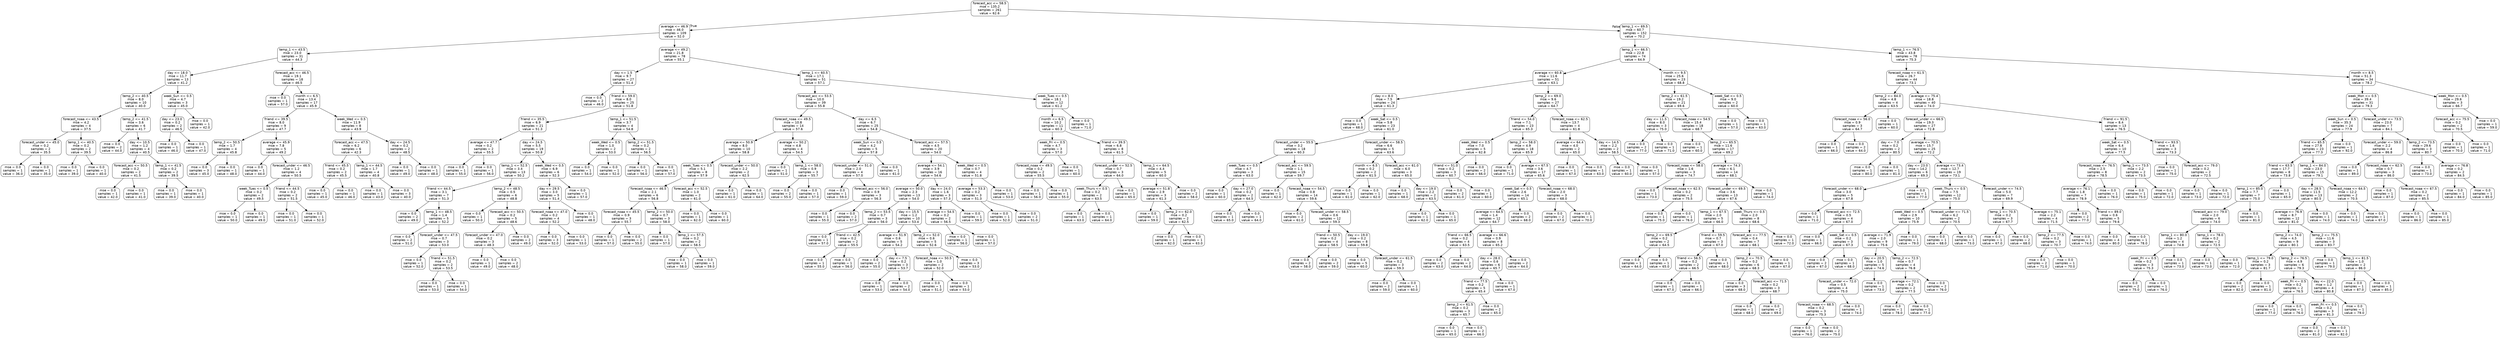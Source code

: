 digraph Tree {
node [shape=box, style="rounded", color="black", fontname=helvetica] ;
edge [fontname=helvetica] ;
0 [label="forecast_acc <= 58.5\nmse = 135.2\nsamples = 261\nvalue = 62.6"] ;
1 [label="average <= 46.9\nmse = 46.0\nsamples = 109\nvalue = 52.0"] ;
0 -> 1 [labeldistance=2.5, labelangle=45, headlabel="True"] ;
2 [label="temp_1 <= 43.5\nmse = 23.0\nsamples = 31\nvalue = 44.3"] ;
1 -> 2 ;
3 [label="day <= 18.0\nmse = 11.7\nsamples = 13\nvalue = 41.2"] ;
2 -> 3 ;
4 [label="temp_2 <= 40.5\nmse = 8.0\nsamples = 10\nvalue = 40.0"] ;
3 -> 4 ;
5 [label="forecast_noaa <= 43.5\nmse = 4.2\nsamples = 4\nvalue = 37.5"] ;
4 -> 5 ;
6 [label="forecast_under <= 45.0\nmse = 0.2\nsamples = 2\nvalue = 35.5"] ;
5 -> 6 ;
7 [label="mse = 0.0\nsamples = 1\nvalue = 36.0"] ;
6 -> 7 ;
8 [label="mse = 0.0\nsamples = 1\nvalue = 35.0"] ;
6 -> 8 ;
9 [label="temp_1 <= 40.5\nmse = 0.2\nsamples = 2\nvalue = 39.5"] ;
5 -> 9 ;
10 [label="mse = 0.0\nsamples = 1\nvalue = 39.0"] ;
9 -> 10 ;
11 [label="mse = 0.0\nsamples = 1\nvalue = 40.0"] ;
9 -> 11 ;
12 [label="temp_2 <= 41.5\nmse = 3.6\nsamples = 6\nvalue = 41.7"] ;
4 -> 12 ;
13 [label="mse = 0.0\nsamples = 2\nvalue = 44.0"] ;
12 -> 13 ;
14 [label="day <= 10.5\nmse = 1.2\nsamples = 4\nvalue = 40.5"] ;
12 -> 14 ;
15 [label="forecast_acc <= 50.5\nmse = 0.2\nsamples = 2\nvalue = 41.5"] ;
14 -> 15 ;
16 [label="mse = 0.0\nsamples = 1\nvalue = 42.0"] ;
15 -> 16 ;
17 [label="mse = 0.0\nsamples = 1\nvalue = 41.0"] ;
15 -> 17 ;
18 [label="temp_1 <= 41.5\nmse = 0.2\nsamples = 2\nvalue = 39.5"] ;
14 -> 18 ;
19 [label="mse = 0.0\nsamples = 1\nvalue = 39.0"] ;
18 -> 19 ;
20 [label="mse = 0.0\nsamples = 1\nvalue = 40.0"] ;
18 -> 20 ;
21 [label="week_Sun <= 0.5\nmse = 4.7\nsamples = 3\nvalue = 45.0"] ;
3 -> 21 ;
22 [label="day <= 23.0\nmse = 0.2\nsamples = 2\nvalue = 46.5"] ;
21 -> 22 ;
23 [label="mse = 0.0\nsamples = 1\nvalue = 46.0"] ;
22 -> 23 ;
24 [label="mse = 0.0\nsamples = 1\nvalue = 47.0"] ;
22 -> 24 ;
25 [label="mse = 0.0\nsamples = 1\nvalue = 42.0"] ;
21 -> 25 ;
26 [label="forecast_acc <= 46.5\nmse = 19.1\nsamples = 18\nvalue = 46.5"] ;
2 -> 26 ;
27 [label="mse = 0.0\nsamples = 1\nvalue = 57.0"] ;
26 -> 27 ;
28 [label="month <= 6.5\nmse = 13.4\nsamples = 17\nvalue = 45.9"] ;
26 -> 28 ;
29 [label="friend <= 39.5\nmse = 8.0\nsamples = 9\nvalue = 47.7"] ;
28 -> 29 ;
30 [label="temp_2 <= 50.5\nmse = 1.7\nsamples = 4\nvalue = 45.8"] ;
29 -> 30 ;
31 [label="mse = 0.0\nsamples = 3\nvalue = 45.0"] ;
30 -> 31 ;
32 [label="mse = 0.0\nsamples = 1\nvalue = 48.0"] ;
30 -> 32 ;
33 [label="average <= 45.9\nmse = 7.8\nsamples = 5\nvalue = 49.2"] ;
29 -> 33 ;
34 [label="mse = 0.0\nsamples = 1\nvalue = 44.0"] ;
33 -> 34 ;
35 [label="forecast_under <= 46.5\nmse = 1.2\nsamples = 4\nvalue = 50.5"] ;
33 -> 35 ;
36 [label="week_Tues <= 0.5\nmse = 0.2\nsamples = 2\nvalue = 49.5"] ;
35 -> 36 ;
37 [label="mse = 0.0\nsamples = 1\nvalue = 50.0"] ;
36 -> 37 ;
38 [label="mse = 0.0\nsamples = 1\nvalue = 49.0"] ;
36 -> 38 ;
39 [label="friend <= 44.5\nmse = 0.2\nsamples = 2\nvalue = 51.5"] ;
35 -> 39 ;
40 [label="mse = 0.0\nsamples = 1\nvalue = 51.0"] ;
39 -> 40 ;
41 [label="mse = 0.0\nsamples = 1\nvalue = 52.0"] ;
39 -> 41 ;
42 [label="week_Wed <= 0.5\nmse = 11.9\nsamples = 8\nvalue = 43.9"] ;
28 -> 42 ;
43 [label="forecast_acc <= 47.5\nmse = 6.2\nsamples = 6\nvalue = 42.3"] ;
42 -> 43 ;
44 [label="friend <= 45.5\nmse = 0.2\nsamples = 2\nvalue = 45.5"] ;
43 -> 44 ;
45 [label="mse = 0.0\nsamples = 1\nvalue = 45.0"] ;
44 -> 45 ;
46 [label="mse = 0.0\nsamples = 1\nvalue = 46.0"] ;
44 -> 46 ;
47 [label="temp_1 <= 44.5\nmse = 1.7\nsamples = 4\nvalue = 40.8"] ;
43 -> 47 ;
48 [label="mse = 0.0\nsamples = 1\nvalue = 43.0"] ;
47 -> 48 ;
49 [label="mse = 0.0\nsamples = 3\nvalue = 40.0"] ;
47 -> 49 ;
50 [label="day <= 24.5\nmse = 0.2\nsamples = 2\nvalue = 48.5"] ;
42 -> 50 ;
51 [label="mse = 0.0\nsamples = 1\nvalue = 49.0"] ;
50 -> 51 ;
52 [label="mse = 0.0\nsamples = 1\nvalue = 48.0"] ;
50 -> 52 ;
53 [label="average <= 49.2\nmse = 21.8\nsamples = 78\nvalue = 55.1"] ;
1 -> 53 ;
54 [label="day <= 1.5\nmse = 9.7\nsamples = 27\nvalue = 51.4"] ;
53 -> 54 ;
55 [label="mse = 0.0\nsamples = 2\nvalue = 46.0"] ;
54 -> 55 ;
56 [label="friend <= 59.0\nmse = 8.0\nsamples = 25\nvalue = 51.8"] ;
54 -> 56 ;
57 [label="friend <= 35.5\nmse = 6.9\nsamples = 21\nvalue = 51.3"] ;
56 -> 57 ;
58 [label="average <= 47.7\nmse = 0.2\nsamples = 2\nvalue = 55.5"] ;
57 -> 58 ;
59 [label="mse = 0.0\nsamples = 1\nvalue = 55.0"] ;
58 -> 59 ;
60 [label="mse = 0.0\nsamples = 1\nvalue = 56.0"] ;
58 -> 60 ;
61 [label="day <= 24.5\nmse = 5.5\nsamples = 19\nvalue = 50.8"] ;
57 -> 61 ;
62 [label="temp_1 <= 52.5\nmse = 3.4\nsamples = 13\nvalue = 50.2"] ;
61 -> 62 ;
63 [label="friend <= 44.5\nmse = 3.1\nsamples = 7\nvalue = 51.3"] ;
62 -> 63 ;
64 [label="mse = 0.0\nsamples = 2\nvalue = 49.0"] ;
63 -> 64 ;
65 [label="temp_1 <= 48.5\nmse = 1.4\nsamples = 5\nvalue = 52.2"] ;
63 -> 65 ;
66 [label="mse = 0.0\nsamples = 2\nvalue = 51.0"] ;
65 -> 66 ;
67 [label="forecast_under <= 47.5\nmse = 0.7\nsamples = 3\nvalue = 53.0"] ;
65 -> 67 ;
68 [label="mse = 0.0\nsamples = 1\nvalue = 52.0"] ;
67 -> 68 ;
69 [label="friend <= 51.5\nmse = 0.2\nsamples = 2\nvalue = 53.5"] ;
67 -> 69 ;
70 [label="mse = 0.0\nsamples = 1\nvalue = 53.0"] ;
69 -> 70 ;
71 [label="mse = 0.0\nsamples = 1\nvalue = 54.0"] ;
69 -> 71 ;
72 [label="temp_2 <= 48.5\nmse = 0.5\nsamples = 6\nvalue = 48.8"] ;
62 -> 72 ;
73 [label="mse = 0.0\nsamples = 1\nvalue = 50.0"] ;
72 -> 73 ;
74 [label="forecast_acc <= 50.5\nmse = 0.2\nsamples = 5\nvalue = 48.6"] ;
72 -> 74 ;
75 [label="forecast_under <= 47.0\nmse = 0.2\nsamples = 3\nvalue = 48.3"] ;
74 -> 75 ;
76 [label="mse = 0.0\nsamples = 1\nvalue = 49.0"] ;
75 -> 76 ;
77 [label="mse = 0.0\nsamples = 2\nvalue = 48.0"] ;
75 -> 77 ;
78 [label="mse = 0.0\nsamples = 2\nvalue = 49.0"] ;
74 -> 78 ;
79 [label="week_Wed <= 0.5\nmse = 6.9\nsamples = 6\nvalue = 52.3"] ;
61 -> 79 ;
80 [label="day <= 29.5\nmse = 3.0\nsamples = 5\nvalue = 51.4"] ;
79 -> 80 ;
81 [label="forecast_noaa <= 47.0\nmse = 0.2\nsamples = 4\nvalue = 52.2"] ;
80 -> 81 ;
82 [label="mse = 0.0\nsamples = 3\nvalue = 52.0"] ;
81 -> 82 ;
83 [label="mse = 0.0\nsamples = 1\nvalue = 53.0"] ;
81 -> 83 ;
84 [label="mse = 0.0\nsamples = 1\nvalue = 48.0"] ;
80 -> 84 ;
85 [label="mse = 0.0\nsamples = 1\nvalue = 57.0"] ;
79 -> 85 ;
86 [label="temp_1 <= 51.5\nmse = 3.7\nsamples = 4\nvalue = 54.8"] ;
56 -> 86 ;
87 [label="week_Wed <= 0.5\nmse = 1.0\nsamples = 2\nvalue = 53.0"] ;
86 -> 87 ;
88 [label="mse = 0.0\nsamples = 1\nvalue = 54.0"] ;
87 -> 88 ;
89 [label="mse = 0.0\nsamples = 1\nvalue = 52.0"] ;
87 -> 89 ;
90 [label="temp_2 <= 51.5\nmse = 0.2\nsamples = 2\nvalue = 56.5"] ;
86 -> 90 ;
91 [label="mse = 0.0\nsamples = 1\nvalue = 56.0"] ;
90 -> 91 ;
92 [label="mse = 0.0\nsamples = 1\nvalue = 57.0"] ;
90 -> 92 ;
93 [label="temp_1 <= 60.5\nmse = 17.1\nsamples = 51\nvalue = 57.1"] ;
53 -> 93 ;
94 [label="forecast_acc <= 53.5\nmse = 10.0\nsamples = 39\nvalue = 55.8"] ;
93 -> 94 ;
95 [label="forecast_noaa <= 49.5\nmse = 10.8\nsamples = 14\nvalue = 57.6"] ;
94 -> 95 ;
96 [label="average <= 50.9\nmse = 8.0\nsamples = 10\nvalue = 58.8"] ;
95 -> 96 ;
97 [label="week_Tues <= 0.5\nmse = 5.1\nsamples = 8\nvalue = 57.9"] ;
96 -> 97 ;
98 [label="forecast_noaa <= 46.5\nmse = 2.1\nsamples = 6\nvalue = 56.8"] ;
97 -> 98 ;
99 [label="forecast_noaa <= 45.5\nmse = 0.9\nsamples = 3\nvalue = 55.7"] ;
98 -> 99 ;
100 [label="mse = 0.0\nsamples = 1\nvalue = 57.0"] ;
99 -> 100 ;
101 [label="mse = 0.0\nsamples = 2\nvalue = 55.0"] ;
99 -> 101 ;
102 [label="temp_2 <= 50.0\nmse = 0.7\nsamples = 3\nvalue = 58.0"] ;
98 -> 102 ;
103 [label="mse = 0.0\nsamples = 1\nvalue = 57.0"] ;
102 -> 103 ;
104 [label="temp_1 <= 57.5\nmse = 0.2\nsamples = 2\nvalue = 58.5"] ;
102 -> 104 ;
105 [label="mse = 0.0\nsamples = 1\nvalue = 58.0"] ;
104 -> 105 ;
106 [label="mse = 0.0\nsamples = 1\nvalue = 59.0"] ;
104 -> 106 ;
107 [label="forecast_acc <= 52.5\nmse = 1.0\nsamples = 2\nvalue = 61.0"] ;
97 -> 107 ;
108 [label="mse = 0.0\nsamples = 1\nvalue = 62.0"] ;
107 -> 108 ;
109 [label="mse = 0.0\nsamples = 1\nvalue = 60.0"] ;
107 -> 109 ;
110 [label="forecast_under <= 50.0\nmse = 2.2\nsamples = 2\nvalue = 62.5"] ;
96 -> 110 ;
111 [label="mse = 0.0\nsamples = 1\nvalue = 61.0"] ;
110 -> 111 ;
112 [label="mse = 0.0\nsamples = 1\nvalue = 64.0"] ;
110 -> 112 ;
113 [label="average <= 50.2\nmse = 4.8\nsamples = 4\nvalue = 54.5"] ;
95 -> 113 ;
114 [label="mse = 0.0\nsamples = 1\nvalue = 51.0"] ;
113 -> 114 ;
115 [label="temp_1 <= 58.0\nmse = 0.9\nsamples = 3\nvalue = 55.7"] ;
113 -> 115 ;
116 [label="mse = 0.0\nsamples = 2\nvalue = 55.0"] ;
115 -> 116 ;
117 [label="mse = 0.0\nsamples = 1\nvalue = 57.0"] ;
115 -> 117 ;
118 [label="day <= 6.5\nmse = 6.7\nsamples = 25\nvalue = 54.8"] ;
94 -> 118 ;
119 [label="week_Sun <= 0.5\nmse = 4.2\nsamples = 5\nvalue = 57.8"] ;
118 -> 119 ;
120 [label="forecast_under <= 51.0\nmse = 2.0\nsamples = 4\nvalue = 57.0"] ;
119 -> 120 ;
121 [label="mse = 0.0\nsamples = 1\nvalue = 59.0"] ;
120 -> 121 ;
122 [label="forecast_acc <= 56.0\nmse = 0.9\nsamples = 3\nvalue = 56.3"] ;
120 -> 122 ;
123 [label="mse = 0.0\nsamples = 1\nvalue = 55.0"] ;
122 -> 123 ;
124 [label="mse = 0.0\nsamples = 2\nvalue = 57.0"] ;
122 -> 124 ;
125 [label="mse = 0.0\nsamples = 1\nvalue = 61.0"] ;
119 -> 125 ;
126 [label="forecast_acc <= 57.5\nmse = 4.5\nsamples = 20\nvalue = 54.0"] ;
118 -> 126 ;
127 [label="average <= 54.1\nmse = 3.9\nsamples = 16\nvalue = 54.6"] ;
126 -> 127 ;
128 [label="average <= 50.0\nmse = 2.3\nsamples = 13\nvalue = 54.0"] ;
127 -> 128 ;
129 [label="temp_2 <= 53.5\nmse = 0.7\nsamples = 3\nvalue = 56.0"] ;
128 -> 129 ;
130 [label="mse = 0.0\nsamples = 1\nvalue = 57.0"] ;
129 -> 130 ;
131 [label="friend <= 42.5\nmse = 0.2\nsamples = 2\nvalue = 55.5"] ;
129 -> 131 ;
132 [label="mse = 0.0\nsamples = 1\nvalue = 55.0"] ;
131 -> 132 ;
133 [label="mse = 0.0\nsamples = 1\nvalue = 56.0"] ;
131 -> 133 ;
134 [label="day <= 15.5\nmse = 1.2\nsamples = 10\nvalue = 53.4"] ;
128 -> 134 ;
135 [label="average <= 51.9\nmse = 0.6\nsamples = 5\nvalue = 54.2"] ;
134 -> 135 ;
136 [label="mse = 0.0\nsamples = 2\nvalue = 55.0"] ;
135 -> 136 ;
137 [label="day <= 7.5\nmse = 0.2\nsamples = 3\nvalue = 53.7"] ;
135 -> 137 ;
138 [label="mse = 0.0\nsamples = 1\nvalue = 53.0"] ;
137 -> 138 ;
139 [label="mse = 0.0\nsamples = 2\nvalue = 54.0"] ;
137 -> 139 ;
140 [label="temp_2 <= 52.0\nmse = 0.6\nsamples = 5\nvalue = 52.6"] ;
134 -> 140 ;
141 [label="forecast_noaa <= 50.5\nmse = 1.0\nsamples = 2\nvalue = 52.0"] ;
140 -> 141 ;
142 [label="mse = 0.0\nsamples = 1\nvalue = 51.0"] ;
141 -> 142 ;
143 [label="mse = 0.0\nsamples = 1\nvalue = 53.0"] ;
141 -> 143 ;
144 [label="mse = 0.0\nsamples = 3\nvalue = 53.0"] ;
140 -> 144 ;
145 [label="day <= 24.0\nmse = 1.6\nsamples = 3\nvalue = 57.3"] ;
127 -> 145 ;
146 [label="average <= 54.5\nmse = 0.2\nsamples = 2\nvalue = 56.5"] ;
145 -> 146 ;
147 [label="mse = 0.0\nsamples = 1\nvalue = 56.0"] ;
146 -> 147 ;
148 [label="mse = 0.0\nsamples = 1\nvalue = 57.0"] ;
146 -> 148 ;
149 [label="mse = 0.0\nsamples = 1\nvalue = 59.0"] ;
145 -> 149 ;
150 [label="week_Wed <= 0.5\nmse = 0.7\nsamples = 4\nvalue = 51.8"] ;
126 -> 150 ;
151 [label="average <= 53.3\nmse = 0.2\nsamples = 3\nvalue = 51.3"] ;
150 -> 151 ;
152 [label="mse = 0.0\nsamples = 1\nvalue = 52.0"] ;
151 -> 152 ;
153 [label="mse = 0.0\nsamples = 2\nvalue = 51.0"] ;
151 -> 153 ;
154 [label="mse = 0.0\nsamples = 1\nvalue = 53.0"] ;
150 -> 154 ;
155 [label="week_Tues <= 0.5\nmse = 18.1\nsamples = 12\nvalue = 61.2"] ;
93 -> 155 ;
156 [label="month <= 6.5\nmse = 10.2\nsamples = 11\nvalue = 60.3"] ;
155 -> 156 ;
157 [label="week_Fri <= 0.5\nmse = 4.7\nsamples = 3\nvalue = 57.0"] ;
156 -> 157 ;
158 [label="forecast_noaa <= 49.5\nmse = 0.2\nsamples = 2\nvalue = 55.5"] ;
157 -> 158 ;
159 [label="mse = 0.0\nsamples = 1\nvalue = 56.0"] ;
158 -> 159 ;
160 [label="mse = 0.0\nsamples = 1\nvalue = 55.0"] ;
158 -> 160 ;
161 [label="mse = 0.0\nsamples = 1\nvalue = 60.0"] ;
157 -> 161 ;
162 [label="friend <= 39.5\nmse = 6.8\nsamples = 8\nvalue = 61.5"] ;
156 -> 162 ;
163 [label="forecast_under <= 52.5\nmse = 0.7\nsamples = 3\nvalue = 64.0"] ;
162 -> 163 ;
164 [label="week_Thurs <= 0.5\nmse = 0.2\nsamples = 2\nvalue = 63.5"] ;
163 -> 164 ;
165 [label="mse = 0.0\nsamples = 1\nvalue = 63.0"] ;
164 -> 165 ;
166 [label="mse = 0.0\nsamples = 1\nvalue = 64.0"] ;
164 -> 166 ;
167 [label="mse = 0.0\nsamples = 1\nvalue = 65.0"] ;
163 -> 167 ;
168 [label="temp_1 <= 64.5\nmse = 4.4\nsamples = 5\nvalue = 60.0"] ;
162 -> 168 ;
169 [label="average <= 51.8\nmse = 2.9\nsamples = 3\nvalue = 61.3"] ;
168 -> 169 ;
170 [label="mse = 0.0\nsamples = 1\nvalue = 59.0"] ;
169 -> 170 ;
171 [label="temp_2 <= 62.0\nmse = 0.2\nsamples = 2\nvalue = 62.5"] ;
169 -> 171 ;
172 [label="mse = 0.0\nsamples = 1\nvalue = 62.0"] ;
171 -> 172 ;
173 [label="mse = 0.0\nsamples = 1\nvalue = 63.0"] ;
171 -> 173 ;
174 [label="mse = 0.0\nsamples = 2\nvalue = 58.0"] ;
168 -> 174 ;
175 [label="mse = 0.0\nsamples = 1\nvalue = 71.0"] ;
155 -> 175 ;
176 [label="temp_1 <= 69.5\nmse = 60.7\nsamples = 152\nvalue = 70.2"] ;
0 -> 176 [labeldistance=2.5, labelangle=-45, headlabel="False"] ;
177 [label="temp_1 <= 66.5\nmse = 22.8\nsamples = 74\nvalue = 64.9"] ;
176 -> 177 ;
178 [label="average <= 60.8\nmse = 11.6\nsamples = 51\nvalue = 63.1"] ;
177 -> 178 ;
179 [label="day <= 8.0\nmse = 7.5\nsamples = 24\nvalue = 61.3"] ;
178 -> 179 ;
180 [label="mse = 0.0\nsamples = 1\nvalue = 68.0"] ;
179 -> 180 ;
181 [label="week_Sat <= 0.5\nmse = 5.8\nsamples = 23\nvalue = 61.0"] ;
179 -> 181 ;
182 [label="forecast_under <= 55.5\nmse = 3.2\nsamples = 18\nvalue = 60.3"] ;
181 -> 182 ;
183 [label="week_Tues <= 0.5\nmse = 4.7\nsamples = 3\nvalue = 63.0"] ;
182 -> 183 ;
184 [label="mse = 0.0\nsamples = 1\nvalue = 60.0"] ;
183 -> 184 ;
185 [label="day <= 27.0\nmse = 0.2\nsamples = 2\nvalue = 64.5"] ;
183 -> 185 ;
186 [label="mse = 0.0\nsamples = 1\nvalue = 65.0"] ;
185 -> 186 ;
187 [label="mse = 0.0\nsamples = 1\nvalue = 64.0"] ;
185 -> 187 ;
188 [label="forecast_acc <= 59.5\nmse = 1.1\nsamples = 15\nvalue = 59.7"] ;
182 -> 188 ;
189 [label="mse = 0.0\nsamples = 1\nvalue = 62.0"] ;
188 -> 189 ;
190 [label="forecast_noaa <= 54.5\nmse = 0.8\nsamples = 14\nvalue = 59.6"] ;
188 -> 190 ;
191 [label="mse = 0.0\nsamples = 2\nvalue = 61.0"] ;
190 -> 191 ;
192 [label="forecast_under <= 58.5\nmse = 0.6\nsamples = 12\nvalue = 59.3"] ;
190 -> 192 ;
193 [label="friend <= 50.5\nmse = 0.2\nsamples = 4\nvalue = 58.5"] ;
192 -> 193 ;
194 [label="mse = 0.0\nsamples = 2\nvalue = 58.0"] ;
193 -> 194 ;
195 [label="mse = 0.0\nsamples = 2\nvalue = 59.0"] ;
193 -> 195 ;
196 [label="day <= 19.0\nmse = 0.2\nsamples = 8\nvalue = 59.8"] ;
192 -> 196 ;
197 [label="mse = 0.0\nsamples = 5\nvalue = 60.0"] ;
196 -> 197 ;
198 [label="forecast_under <= 61.5\nmse = 0.2\nsamples = 3\nvalue = 59.3"] ;
196 -> 198 ;
199 [label="mse = 0.0\nsamples = 2\nvalue = 59.0"] ;
198 -> 199 ;
200 [label="mse = 0.0\nsamples = 1\nvalue = 60.0"] ;
198 -> 200 ;
201 [label="forecast_under <= 58.5\nmse = 6.6\nsamples = 5\nvalue = 63.6"] ;
181 -> 201 ;
202 [label="month <= 6.5\nmse = 0.2\nsamples = 2\nvalue = 61.5"] ;
201 -> 202 ;
203 [label="mse = 0.0\nsamples = 1\nvalue = 61.0"] ;
202 -> 203 ;
204 [label="mse = 0.0\nsamples = 1\nvalue = 62.0"] ;
202 -> 204 ;
205 [label="forecast_acc <= 61.0\nmse = 6.0\nsamples = 3\nvalue = 65.0"] ;
201 -> 205 ;
206 [label="mse = 0.0\nsamples = 1\nvalue = 68.0"] ;
205 -> 206 ;
207 [label="day <= 19.0\nmse = 2.2\nsamples = 2\nvalue = 63.5"] ;
205 -> 207 ;
208 [label="mse = 0.0\nsamples = 1\nvalue = 62.0"] ;
207 -> 208 ;
209 [label="mse = 0.0\nsamples = 1\nvalue = 65.0"] ;
207 -> 209 ;
210 [label="temp_2 <= 69.0\nmse = 9.6\nsamples = 27\nvalue = 64.7"] ;
178 -> 210 ;
211 [label="friend <= 54.0\nmse = 7.1\nsamples = 23\nvalue = 65.3"] ;
210 -> 211 ;
212 [label="week_Wed <= 0.5\nmse = 7.0\nsamples = 5\nvalue = 62.8"] ;
211 -> 212 ;
213 [label="friend <= 51.0\nmse = 0.2\nsamples = 3\nvalue = 60.7"] ;
212 -> 213 ;
214 [label="mse = 0.0\nsamples = 2\nvalue = 61.0"] ;
213 -> 214 ;
215 [label="mse = 0.0\nsamples = 1\nvalue = 60.0"] ;
213 -> 215 ;
216 [label="mse = 0.0\nsamples = 2\nvalue = 66.0"] ;
212 -> 216 ;
217 [label="temp_2 <= 58.0\nmse = 4.9\nsamples = 18\nvalue = 65.9"] ;
211 -> 217 ;
218 [label="mse = 0.0\nsamples = 1\nvalue = 71.0"] ;
217 -> 218 ;
219 [label="average <= 67.5\nmse = 3.6\nsamples = 17\nvalue = 65.6"] ;
217 -> 219 ;
220 [label="week_Sat <= 0.5\nmse = 2.6\nsamples = 14\nvalue = 65.1"] ;
219 -> 220 ;
221 [label="average <= 64.5\nmse = 1.4\nsamples = 12\nvalue = 64.7"] ;
220 -> 221 ;
222 [label="friend <= 66.5\nmse = 0.2\nsamples = 4\nvalue = 63.5"] ;
221 -> 222 ;
223 [label="mse = 0.0\nsamples = 2\nvalue = 63.0"] ;
222 -> 223 ;
224 [label="mse = 0.0\nsamples = 2\nvalue = 64.0"] ;
222 -> 224 ;
225 [label="average <= 66.6\nmse = 0.9\nsamples = 8\nvalue = 65.2"] ;
221 -> 225 ;
226 [label="day <= 28.0\nmse = 0.6\nsamples = 6\nvalue = 65.7"] ;
225 -> 226 ;
227 [label="friend <= 77.5\nmse = 0.2\nsamples = 5\nvalue = 65.4"] ;
226 -> 227 ;
228 [label="temp_2 <= 61.5\nmse = 0.2\nsamples = 3\nvalue = 65.7"] ;
227 -> 228 ;
229 [label="mse = 0.0\nsamples = 1\nvalue = 65.0"] ;
228 -> 229 ;
230 [label="mse = 0.0\nsamples = 2\nvalue = 66.0"] ;
228 -> 230 ;
231 [label="mse = 0.0\nsamples = 2\nvalue = 65.0"] ;
227 -> 231 ;
232 [label="mse = 0.0\nsamples = 1\nvalue = 67.0"] ;
226 -> 232 ;
233 [label="mse = 0.0\nsamples = 2\nvalue = 64.0"] ;
225 -> 233 ;
234 [label="mse = 0.0\nsamples = 2\nvalue = 68.0"] ;
220 -> 234 ;
235 [label="forecast_noaa <= 68.0\nmse = 2.0\nsamples = 3\nvalue = 68.0"] ;
219 -> 235 ;
236 [label="mse = 0.0\nsamples = 2\nvalue = 67.0"] ;
235 -> 236 ;
237 [label="mse = 0.0\nsamples = 1\nvalue = 70.0"] ;
235 -> 237 ;
238 [label="forecast_noaa <= 62.5\nmse = 13.7\nsamples = 4\nvalue = 61.8"] ;
210 -> 238 ;
239 [label="average <= 64.4\nmse = 4.0\nsamples = 2\nvalue = 65.0"] ;
238 -> 239 ;
240 [label="mse = 0.0\nsamples = 1\nvalue = 67.0"] ;
239 -> 240 ;
241 [label="mse = 0.0\nsamples = 1\nvalue = 63.0"] ;
239 -> 241 ;
242 [label="day <= 14.5\nmse = 2.2\nsamples = 2\nvalue = 58.5"] ;
238 -> 242 ;
243 [label="mse = 0.0\nsamples = 1\nvalue = 60.0"] ;
242 -> 243 ;
244 [label="mse = 0.0\nsamples = 1\nvalue = 57.0"] ;
242 -> 244 ;
245 [label="month <= 9.5\nmse = 25.6\nsamples = 23\nvalue = 68.8"] ;
177 -> 245 ;
246 [label="temp_2 <= 61.5\nmse = 19.2\nsamples = 21\nvalue = 69.6"] ;
245 -> 246 ;
247 [label="day <= 11.5\nmse = 8.0\nsamples = 3\nvalue = 75.0"] ;
246 -> 247 ;
248 [label="mse = 0.0\nsamples = 2\nvalue = 77.0"] ;
247 -> 248 ;
249 [label="mse = 0.0\nsamples = 1\nvalue = 71.0"] ;
247 -> 249 ;
250 [label="forecast_noaa <= 54.5\nmse = 15.4\nsamples = 18\nvalue = 68.7"] ;
246 -> 250 ;
251 [label="mse = 0.0\nsamples = 1\nvalue = 60.0"] ;
250 -> 251 ;
252 [label="temp_2 <= 65.5\nmse = 11.6\nsamples = 17\nvalue = 69.2"] ;
250 -> 252 ;
253 [label="forecast_noaa <= 58.0\nmse = 1.6\nsamples = 3\nvalue = 74.7"] ;
252 -> 253 ;
254 [label="mse = 0.0\nsamples = 1\nvalue = 73.0"] ;
253 -> 254 ;
255 [label="forecast_noaa <= 62.5\nmse = 0.2\nsamples = 2\nvalue = 75.5"] ;
253 -> 255 ;
256 [label="mse = 0.0\nsamples = 1\nvalue = 75.0"] ;
255 -> 256 ;
257 [label="mse = 0.0\nsamples = 1\nvalue = 76.0"] ;
255 -> 257 ;
258 [label="average <= 74.3\nmse = 6.1\nsamples = 14\nvalue = 68.1"] ;
252 -> 258 ;
259 [label="forecast_under <= 69.5\nmse = 3.6\nsamples = 13\nvalue = 67.6"] ;
258 -> 259 ;
260 [label="temp_1 <= 67.5\nmse = 2.0\nsamples = 5\nvalue = 66.0"] ;
259 -> 260 ;
261 [label="temp_2 <= 69.5\nmse = 0.2\nsamples = 2\nvalue = 64.5"] ;
260 -> 261 ;
262 [label="mse = 0.0\nsamples = 1\nvalue = 64.0"] ;
261 -> 262 ;
263 [label="mse = 0.0\nsamples = 1\nvalue = 65.0"] ;
261 -> 263 ;
264 [label="friend <= 59.5\nmse = 0.7\nsamples = 3\nvalue = 67.0"] ;
260 -> 264 ;
265 [label="friend <= 56.5\nmse = 0.2\nsamples = 2\nvalue = 66.5"] ;
264 -> 265 ;
266 [label="mse = 0.0\nsamples = 1\nvalue = 67.0"] ;
265 -> 266 ;
267 [label="mse = 0.0\nsamples = 1\nvalue = 66.0"] ;
265 -> 267 ;
268 [label="mse = 0.0\nsamples = 1\nvalue = 68.0"] ;
264 -> 268 ;
269 [label="week_Thurs <= 0.5\nmse = 2.0\nsamples = 8\nvalue = 68.6"] ;
259 -> 269 ;
270 [label="forecast_acc <= 77.5\nmse = 0.4\nsamples = 7\nvalue = 68.1"] ;
269 -> 270 ;
271 [label="temp_2 <= 70.5\nmse = 0.2\nsamples = 6\nvalue = 68.3"] ;
270 -> 271 ;
272 [label="mse = 0.0\nsamples = 3\nvalue = 68.0"] ;
271 -> 272 ;
273 [label="forecast_acc <= 71.5\nmse = 0.2\nsamples = 3\nvalue = 68.7"] ;
271 -> 273 ;
274 [label="mse = 0.0\nsamples = 1\nvalue = 68.0"] ;
273 -> 274 ;
275 [label="mse = 0.0\nsamples = 2\nvalue = 69.0"] ;
273 -> 275 ;
276 [label="mse = 0.0\nsamples = 1\nvalue = 67.0"] ;
270 -> 276 ;
277 [label="mse = 0.0\nsamples = 1\nvalue = 72.0"] ;
269 -> 277 ;
278 [label="mse = 0.0\nsamples = 1\nvalue = 74.0"] ;
258 -> 278 ;
279 [label="week_Sat <= 0.5\nmse = 9.0\nsamples = 2\nvalue = 60.0"] ;
245 -> 279 ;
280 [label="mse = 0.0\nsamples = 1\nvalue = 57.0"] ;
279 -> 280 ;
281 [label="mse = 0.0\nsamples = 1\nvalue = 63.0"] ;
279 -> 281 ;
282 [label="temp_1 <= 76.5\nmse = 43.8\nsamples = 78\nvalue = 75.3"] ;
176 -> 282 ;
283 [label="forecast_noaa <= 61.5\nmse = 26.7\nsamples = 44\nvalue = 73.1"] ;
282 -> 283 ;
284 [label="temp_2 <= 84.0\nmse = 4.8\nsamples = 4\nvalue = 63.5"] ;
283 -> 284 ;
285 [label="forecast_noaa <= 56.0\nmse = 0.9\nsamples = 3\nvalue = 64.7"] ;
284 -> 285 ;
286 [label="mse = 0.0\nsamples = 1\nvalue = 66.0"] ;
285 -> 286 ;
287 [label="mse = 0.0\nsamples = 2\nvalue = 64.0"] ;
285 -> 287 ;
288 [label="mse = 0.0\nsamples = 1\nvalue = 60.0"] ;
284 -> 288 ;
289 [label="average <= 75.4\nmse = 18.8\nsamples = 40\nvalue = 74.0"] ;
283 -> 289 ;
290 [label="forecast_under <= 66.5\nmse = 19.3\nsamples = 27\nvalue = 72.8"] ;
289 -> 290 ;
291 [label="day <= 7.0\nmse = 0.2\nsamples = 2\nvalue = 80.5"] ;
290 -> 291 ;
292 [label="mse = 0.0\nsamples = 1\nvalue = 80.0"] ;
291 -> 292 ;
293 [label="mse = 0.0\nsamples = 1\nvalue = 81.0"] ;
291 -> 293 ;
294 [label="average <= 70.5\nmse = 15.7\nsamples = 25\nvalue = 72.2"] ;
290 -> 294 ;
295 [label="day <= 23.0\nmse = 14.2\nsamples = 6\nvalue = 69.3"] ;
294 -> 295 ;
296 [label="forecast_under <= 68.0\nmse = 3.0\nsamples = 5\nvalue = 67.8"] ;
295 -> 296 ;
297 [label="mse = 0.0\nsamples = 1\nvalue = 71.0"] ;
296 -> 297 ;
298 [label="forecast_acc <= 72.5\nmse = 0.5\nsamples = 4\nvalue = 67.0"] ;
296 -> 298 ;
299 [label="mse = 0.0\nsamples = 1\nvalue = 66.0"] ;
298 -> 299 ;
300 [label="week_Sat <= 0.5\nmse = 0.2\nsamples = 3\nvalue = 67.3"] ;
298 -> 300 ;
301 [label="mse = 0.0\nsamples = 2\nvalue = 67.0"] ;
300 -> 301 ;
302 [label="mse = 0.0\nsamples = 1\nvalue = 68.0"] ;
300 -> 302 ;
303 [label="mse = 0.0\nsamples = 1\nvalue = 77.0"] ;
295 -> 303 ;
304 [label="average <= 73.4\nmse = 12.7\nsamples = 19\nvalue = 73.1"] ;
294 -> 304 ;
305 [label="week_Thurs <= 0.5\nmse = 7.5\nsamples = 12\nvalue = 75.0"] ;
304 -> 305 ;
306 [label="week_Wed <= 0.5\nmse = 2.9\nsamples = 10\nvalue = 75.9"] ;
305 -> 306 ;
307 [label="average <= 71.9\nmse = 2.0\nsamples = 9\nvalue = 75.6"] ;
306 -> 307 ;
308 [label="day <= 20.5\nmse = 1.0\nsamples = 5\nvalue = 74.6"] ;
307 -> 308 ;
309 [label="forecast_under <= 72.0\nmse = 0.5\nsamples = 4\nvalue = 75.0"] ;
308 -> 309 ;
310 [label="forecast_noaa <= 68.5\nmse = 0.2\nsamples = 3\nvalue = 75.3"] ;
309 -> 310 ;
311 [label="mse = 0.0\nsamples = 1\nvalue = 76.0"] ;
310 -> 311 ;
312 [label="mse = 0.0\nsamples = 2\nvalue = 75.0"] ;
310 -> 312 ;
313 [label="mse = 0.0\nsamples = 1\nvalue = 74.0"] ;
309 -> 313 ;
314 [label="mse = 0.0\nsamples = 1\nvalue = 73.0"] ;
308 -> 314 ;
315 [label="temp_2 <= 72.5\nmse = 0.7\nsamples = 4\nvalue = 76.8"] ;
307 -> 315 ;
316 [label="average <= 72.1\nmse = 0.2\nsamples = 2\nvalue = 77.5"] ;
315 -> 316 ;
317 [label="mse = 0.0\nsamples = 1\nvalue = 78.0"] ;
316 -> 317 ;
318 [label="mse = 0.0\nsamples = 1\nvalue = 77.0"] ;
316 -> 318 ;
319 [label="mse = 0.0\nsamples = 2\nvalue = 76.0"] ;
315 -> 319 ;
320 [label="mse = 0.0\nsamples = 1\nvalue = 79.0"] ;
306 -> 320 ;
321 [label="forecast_under <= 71.5\nmse = 6.2\nsamples = 2\nvalue = 70.5"] ;
305 -> 321 ;
322 [label="mse = 0.0\nsamples = 1\nvalue = 68.0"] ;
321 -> 322 ;
323 [label="mse = 0.0\nsamples = 1\nvalue = 73.0"] ;
321 -> 323 ;
324 [label="forecast_under <= 74.5\nmse = 5.0\nsamples = 7\nvalue = 69.9"] ;
304 -> 324 ;
325 [label="temp_1 <= 70.5\nmse = 0.2\nsamples = 3\nvalue = 67.7"] ;
324 -> 325 ;
326 [label="mse = 0.0\nsamples = 1\nvalue = 67.0"] ;
325 -> 326 ;
327 [label="mse = 0.0\nsamples = 2\nvalue = 68.0"] ;
325 -> 327 ;
328 [label="average <= 75.1\nmse = 2.2\nsamples = 4\nvalue = 71.5"] ;
324 -> 328 ;
329 [label="temp_2 <= 77.5\nmse = 0.2\nsamples = 3\nvalue = 70.7"] ;
328 -> 329 ;
330 [label="mse = 0.0\nsamples = 2\nvalue = 71.0"] ;
329 -> 330 ;
331 [label="mse = 0.0\nsamples = 1\nvalue = 70.0"] ;
329 -> 331 ;
332 [label="mse = 0.0\nsamples = 1\nvalue = 74.0"] ;
328 -> 332 ;
333 [label="friend <= 91.5\nmse = 8.4\nsamples = 13\nvalue = 76.5"] ;
289 -> 333 ;
334 [label="week_Sat <= 0.5\nmse = 6.4\nsamples = 10\nvalue = 77.5"] ;
333 -> 334 ;
335 [label="forecast_noaa <= 76.5\nmse = 2.5\nsamples = 8\nvalue = 78.5"] ;
334 -> 335 ;
336 [label="average <= 76.1\nmse = 1.8\nsamples = 7\nvalue = 78.9"] ;
335 -> 336 ;
337 [label="mse = 0.0\nsamples = 2\nvalue = 77.0"] ;
336 -> 337 ;
338 [label="friend <= 89.0\nmse = 0.6\nsamples = 5\nvalue = 79.6"] ;
336 -> 338 ;
339 [label="mse = 0.0\nsamples = 4\nvalue = 80.0"] ;
338 -> 339 ;
340 [label="mse = 0.0\nsamples = 1\nvalue = 78.0"] ;
338 -> 340 ;
341 [label="mse = 0.0\nsamples = 1\nvalue = 76.0"] ;
335 -> 341 ;
342 [label="temp_1 <= 73.5\nmse = 2.2\nsamples = 2\nvalue = 73.5"] ;
334 -> 342 ;
343 [label="mse = 0.0\nsamples = 1\nvalue = 75.0"] ;
342 -> 343 ;
344 [label="mse = 0.0\nsamples = 1\nvalue = 72.0"] ;
342 -> 344 ;
345 [label="friend <= 93.5\nmse = 1.6\nsamples = 3\nvalue = 73.3"] ;
333 -> 345 ;
346 [label="mse = 0.0\nsamples = 1\nvalue = 75.0"] ;
345 -> 346 ;
347 [label="forecast_acc <= 79.0\nmse = 0.2\nsamples = 2\nvalue = 72.5"] ;
345 -> 347 ;
348 [label="mse = 0.0\nsamples = 1\nvalue = 73.0"] ;
347 -> 348 ;
349 [label="mse = 0.0\nsamples = 1\nvalue = 72.0"] ;
347 -> 349 ;
350 [label="month <= 8.5\nmse = 51.3\nsamples = 34\nvalue = 78.2"] ;
282 -> 350 ;
351 [label="week_Mon <= 0.5\nmse = 39.4\nsamples = 31\nvalue = 79.3"] ;
350 -> 351 ;
352 [label="week_Sun <= 0.5\nmse = 35.3\nsamples = 24\nvalue = 77.9"] ;
351 -> 352 ;
353 [label="friend <= 65.5\nmse = 27.8\nsamples = 23\nvalue = 77.3"] ;
352 -> 353 ;
354 [label="friend <= 63.5\nmse = 17.7\nsamples = 8\nvalue = 73.8"] ;
353 -> 354 ;
355 [label="temp_1 <= 85.0\nmse = 7.7\nsamples = 7\nvalue = 75.0"] ;
354 -> 355 ;
356 [label="forecast_acc <= 79.0\nmse = 2.0\nsamples = 6\nvalue = 74.0"] ;
355 -> 356 ;
357 [label="temp_1 <= 80.0\nmse = 1.2\nsamples = 4\nvalue = 74.8"] ;
356 -> 357 ;
358 [label="week_Fri <= 0.5\nmse = 0.2\nsamples = 3\nvalue = 75.3"] ;
357 -> 358 ;
359 [label="mse = 0.0\nsamples = 2\nvalue = 75.0"] ;
358 -> 359 ;
360 [label="mse = 0.0\nsamples = 1\nvalue = 76.0"] ;
358 -> 360 ;
361 [label="mse = 0.0\nsamples = 1\nvalue = 73.0"] ;
357 -> 361 ;
362 [label="temp_1 <= 78.0\nmse = 0.2\nsamples = 2\nvalue = 72.5"] ;
356 -> 362 ;
363 [label="mse = 0.0\nsamples = 1\nvalue = 73.0"] ;
362 -> 363 ;
364 [label="mse = 0.0\nsamples = 1\nvalue = 72.0"] ;
362 -> 364 ;
365 [label="mse = 0.0\nsamples = 1\nvalue = 81.0"] ;
355 -> 365 ;
366 [label="mse = 0.0\nsamples = 1\nvalue = 65.0"] ;
354 -> 366 ;
367 [label="temp_1 <= 84.0\nmse = 23.0\nsamples = 15\nvalue = 79.1"] ;
353 -> 367 ;
368 [label="day <= 28.5\nmse = 11.5\nsamples = 13\nvalue = 80.5"] ;
367 -> 368 ;
369 [label="average <= 76.9\nmse = 8.7\nsamples = 12\nvalue = 81.0"] ;
368 -> 369 ;
370 [label="temp_2 <= 74.0\nmse = 4.5\nsamples = 9\nvalue = 80.1"] ;
369 -> 370 ;
371 [label="temp_1 <= 79.0\nmse = 0.2\nsamples = 3\nvalue = 81.7"] ;
370 -> 371 ;
372 [label="mse = 0.0\nsamples = 2\nvalue = 82.0"] ;
371 -> 372 ;
373 [label="mse = 0.0\nsamples = 1\nvalue = 81.0"] ;
371 -> 373 ;
374 [label="temp_2 <= 76.5\nmse = 4.9\nsamples = 6\nvalue = 79.3"] ;
370 -> 374 ;
375 [label="week_Fri <= 0.5\nmse = 0.2\nsamples = 2\nvalue = 76.5"] ;
374 -> 375 ;
376 [label="mse = 0.0\nsamples = 1\nvalue = 77.0"] ;
375 -> 376 ;
377 [label="mse = 0.0\nsamples = 1\nvalue = 76.0"] ;
375 -> 377 ;
378 [label="day <= 22.0\nmse = 1.2\nsamples = 4\nvalue = 80.8"] ;
374 -> 378 ;
379 [label="week_Fri <= 0.5\nmse = 0.2\nsamples = 3\nvalue = 81.3"] ;
378 -> 379 ;
380 [label="mse = 0.0\nsamples = 2\nvalue = 81.0"] ;
379 -> 380 ;
381 [label="mse = 0.0\nsamples = 1\nvalue = 82.0"] ;
379 -> 381 ;
382 [label="mse = 0.0\nsamples = 1\nvalue = 79.0"] ;
378 -> 382 ;
383 [label="temp_2 <= 75.5\nmse = 11.6\nsamples = 3\nvalue = 83.7"] ;
369 -> 383 ;
384 [label="mse = 0.0\nsamples = 1\nvalue = 79.0"] ;
383 -> 384 ;
385 [label="temp_1 <= 81.5\nmse = 1.0\nsamples = 2\nvalue = 86.0"] ;
383 -> 385 ;
386 [label="mse = 0.0\nsamples = 1\nvalue = 87.0"] ;
385 -> 386 ;
387 [label="mse = 0.0\nsamples = 1\nvalue = 85.0"] ;
385 -> 387 ;
388 [label="mse = 0.0\nsamples = 1\nvalue = 74.0"] ;
368 -> 388 ;
389 [label="forecast_noaa <= 64.5\nmse = 12.2\nsamples = 2\nvalue = 70.5"] ;
367 -> 389 ;
390 [label="mse = 0.0\nsamples = 1\nvalue = 74.0"] ;
389 -> 390 ;
391 [label="mse = 0.0\nsamples = 1\nvalue = 67.0"] ;
389 -> 391 ;
392 [label="mse = 0.0\nsamples = 1\nvalue = 92.0"] ;
352 -> 392 ;
393 [label="forecast_under <= 73.5\nmse = 23.0\nsamples = 7\nvalue = 84.1"] ;
351 -> 393 ;
394 [label="forecast_under <= 59.0\nmse = 2.2\nsamples = 4\nvalue = 86.8"] ;
393 -> 394 ;
395 [label="mse = 0.0\nsamples = 1\nvalue = 89.0"] ;
394 -> 395 ;
396 [label="forecast_noaa <= 62.5\nmse = 0.7\nsamples = 3\nvalue = 86.0"] ;
394 -> 396 ;
397 [label="mse = 0.0\nsamples = 1\nvalue = 87.0"] ;
396 -> 397 ;
398 [label="forecast_noaa <= 67.5\nmse = 0.2\nsamples = 2\nvalue = 85.5"] ;
396 -> 398 ;
399 [label="mse = 0.0\nsamples = 1\nvalue = 86.0"] ;
398 -> 399 ;
400 [label="mse = 0.0\nsamples = 1\nvalue = 85.0"] ;
398 -> 400 ;
401 [label="temp_2 <= 73.5\nmse = 29.6\nsamples = 3\nvalue = 80.7"] ;
393 -> 401 ;
402 [label="mse = 0.0\nsamples = 1\nvalue = 73.0"] ;
401 -> 402 ;
403 [label="average <= 76.8\nmse = 0.2\nsamples = 2\nvalue = 84.5"] ;
401 -> 403 ;
404 [label="mse = 0.0\nsamples = 1\nvalue = 84.0"] ;
403 -> 404 ;
405 [label="mse = 0.0\nsamples = 1\nvalue = 85.0"] ;
403 -> 405 ;
406 [label="week_Mon <= 0.5\nmse = 29.6\nsamples = 3\nvalue = 66.7"] ;
350 -> 406 ;
407 [label="forecast_acc <= 75.5\nmse = 0.2\nsamples = 2\nvalue = 70.5"] ;
406 -> 407 ;
408 [label="mse = 0.0\nsamples = 1\nvalue = 70.0"] ;
407 -> 408 ;
409 [label="mse = 0.0\nsamples = 1\nvalue = 71.0"] ;
407 -> 409 ;
410 [label="mse = 0.0\nsamples = 1\nvalue = 59.0"] ;
406 -> 410 ;
}